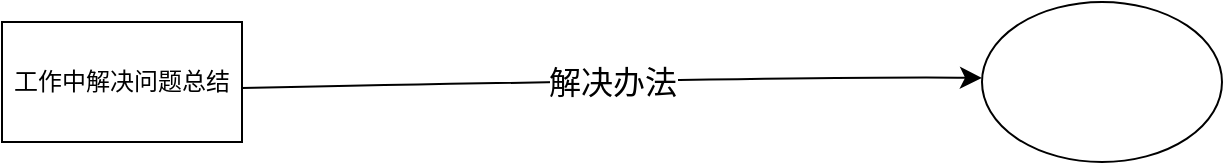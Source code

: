 <mxfile version="20.8.16" type="github">
  <diagram name="第 1 页" id="DQ4vnqbaAruQO6hosDas">
    <mxGraphModel dx="1026" dy="623" grid="1" gridSize="10" guides="1" tooltips="1" connect="1" arrows="1" fold="1" page="1" pageScale="1" pageWidth="827" pageHeight="1169" math="0" shadow="0">
      <root>
        <mxCell id="0" />
        <mxCell id="1" parent="0" />
        <mxCell id="CHAmgj8XD7G-4vBLw-fB-1" value="" style="ellipse;whiteSpace=wrap;html=1;" parent="1" vertex="1">
          <mxGeometry x="520" y="280" width="120" height="80" as="geometry" />
        </mxCell>
        <mxCell id="bGegoPfqhi79Xag3igd6-1" value="工作中解决问题总结" style="rounded=0;whiteSpace=wrap;html=1;" parent="1" vertex="1">
          <mxGeometry x="30" y="290" width="120" height="60" as="geometry" />
        </mxCell>
        <mxCell id="HtUIfNNRaIUyvYhPCVnW-1" value="" style="endArrow=classic;html=1;rounded=0;fontSize=12;startSize=8;endSize=8;curved=1;" edge="1" parent="1">
          <mxGeometry relative="1" as="geometry">
            <mxPoint x="150" y="323" as="sourcePoint" />
            <mxPoint x="520" y="318" as="targetPoint" />
            <Array as="points">
              <mxPoint x="450" y="317" />
            </Array>
          </mxGeometry>
        </mxCell>
        <mxCell id="HtUIfNNRaIUyvYhPCVnW-2" value="解决办法" style="edgeLabel;resizable=0;html=1;align=center;verticalAlign=middle;fontSize=16;" connectable="0" vertex="1" parent="HtUIfNNRaIUyvYhPCVnW-1">
          <mxGeometry relative="1" as="geometry" />
        </mxCell>
      </root>
    </mxGraphModel>
  </diagram>
</mxfile>
